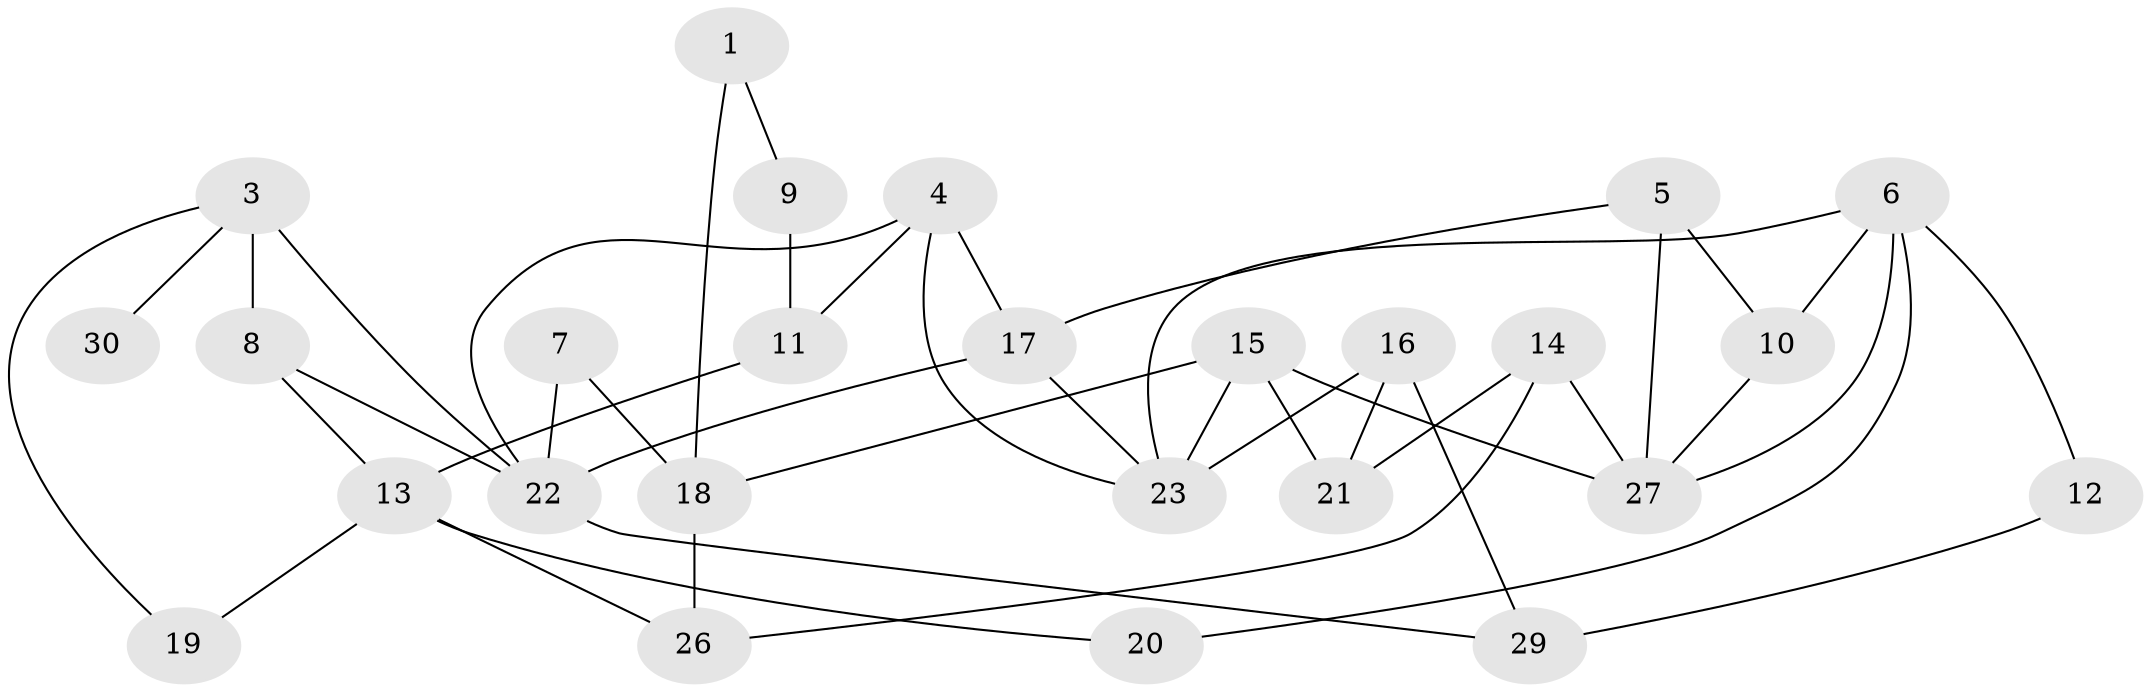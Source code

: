 // original degree distribution, {3: 0.288135593220339, 1: 0.11864406779661017, 2: 0.288135593220339, 5: 0.0847457627118644, 4: 0.11864406779661017, 0: 0.06779661016949153, 9: 0.01694915254237288, 6: 0.01694915254237288}
// Generated by graph-tools (version 1.1) at 2025/35/03/04/25 23:35:45]
// undirected, 26 vertices, 43 edges
graph export_dot {
  node [color=gray90,style=filled];
  1;
  3;
  4;
  5;
  6;
  7;
  8;
  9;
  10;
  11;
  12;
  13;
  14;
  15;
  16;
  17;
  18;
  19;
  20;
  21;
  22;
  23;
  26;
  27;
  29;
  30;
  1 -- 9 [weight=1.0];
  1 -- 18 [weight=1.0];
  3 -- 8 [weight=2.0];
  3 -- 19 [weight=1.0];
  3 -- 22 [weight=1.0];
  3 -- 30 [weight=1.0];
  4 -- 11 [weight=1.0];
  4 -- 17 [weight=1.0];
  4 -- 22 [weight=1.0];
  4 -- 23 [weight=1.0];
  5 -- 10 [weight=1.0];
  5 -- 17 [weight=1.0];
  5 -- 27 [weight=1.0];
  6 -- 10 [weight=1.0];
  6 -- 12 [weight=1.0];
  6 -- 20 [weight=1.0];
  6 -- 23 [weight=1.0];
  6 -- 27 [weight=1.0];
  7 -- 18 [weight=1.0];
  7 -- 22 [weight=1.0];
  8 -- 13 [weight=1.0];
  8 -- 22 [weight=2.0];
  9 -- 11 [weight=1.0];
  10 -- 27 [weight=1.0];
  11 -- 13 [weight=1.0];
  12 -- 29 [weight=1.0];
  13 -- 19 [weight=1.0];
  13 -- 20 [weight=1.0];
  13 -- 26 [weight=1.0];
  14 -- 21 [weight=2.0];
  14 -- 26 [weight=1.0];
  14 -- 27 [weight=2.0];
  15 -- 18 [weight=1.0];
  15 -- 21 [weight=1.0];
  15 -- 23 [weight=2.0];
  15 -- 27 [weight=2.0];
  16 -- 21 [weight=1.0];
  16 -- 23 [weight=1.0];
  16 -- 29 [weight=1.0];
  17 -- 22 [weight=2.0];
  17 -- 23 [weight=1.0];
  18 -- 26 [weight=1.0];
  22 -- 29 [weight=1.0];
}
